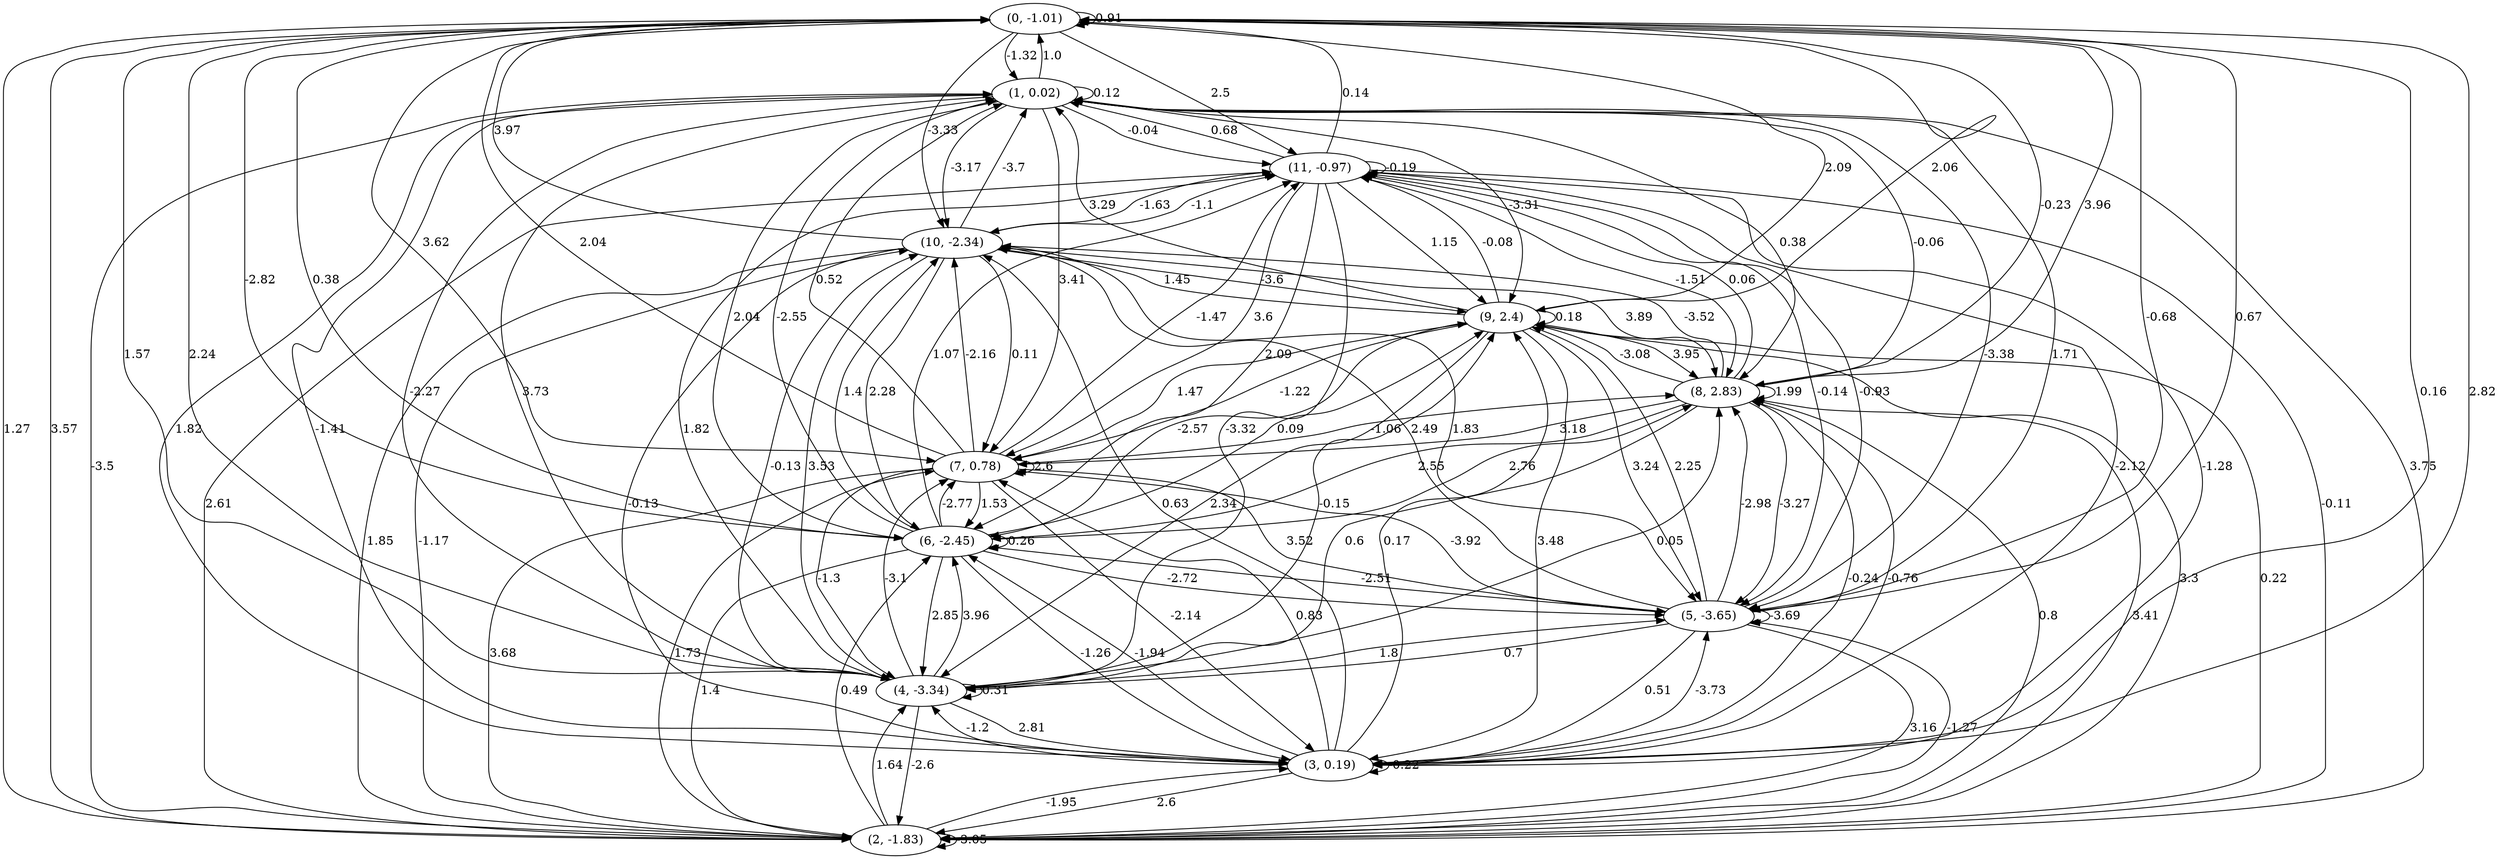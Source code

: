 digraph {
    0 [ label = "(0, -1.01)" ]
    1 [ label = "(1, 0.02)" ]
    2 [ label = "(2, -1.83)" ]
    3 [ label = "(3, 0.19)" ]
    4 [ label = "(4, -3.34)" ]
    5 [ label = "(5, -3.65)" ]
    6 [ label = "(6, -2.45)" ]
    7 [ label = "(7, 0.78)" ]
    8 [ label = "(8, 2.83)" ]
    9 [ label = "(9, 2.4)" ]
    10 [ label = "(10, -2.34)" ]
    11 [ label = "(11, -0.97)" ]
    0 -> 0 [ label = "0.91" ]
    1 -> 1 [ label = "0.12" ]
    2 -> 2 [ label = "-3.05" ]
    3 -> 3 [ label = "-0.22" ]
    4 -> 4 [ label = "0.31" ]
    5 -> 5 [ label = "-3.69" ]
    6 -> 6 [ label = "0.26" ]
    7 -> 7 [ label = "2.6" ]
    8 -> 8 [ label = "1.99" ]
    9 -> 9 [ label = "0.18" ]
    11 -> 11 [ label = "-0.19" ]
    1 -> 0 [ label = "1.0" ]
    2 -> 0 [ label = "3.57" ]
    3 -> 0 [ label = "2.82" ]
    4 -> 0 [ label = "2.24" ]
    5 -> 0 [ label = "0.67" ]
    6 -> 0 [ label = "0.38" ]
    7 -> 0 [ label = "2.04" ]
    8 -> 0 [ label = "3.96" ]
    9 -> 0 [ label = "2.06" ]
    10 -> 0 [ label = "3.97" ]
    11 -> 0 [ label = "0.14" ]
    0 -> 1 [ label = "-1.32" ]
    2 -> 1 [ label = "-3.5" ]
    3 -> 1 [ label = "-1.41" ]
    4 -> 1 [ label = "3.73" ]
    5 -> 1 [ label = "1.71" ]
    6 -> 1 [ label = "-2.55" ]
    7 -> 1 [ label = "0.52" ]
    8 -> 1 [ label = "-0.06" ]
    9 -> 1 [ label = "3.29" ]
    10 -> 1 [ label = "-3.7" ]
    11 -> 1 [ label = "0.68" ]
    0 -> 2 [ label = "1.27" ]
    1 -> 2 [ label = "3.75" ]
    3 -> 2 [ label = "2.6" ]
    4 -> 2 [ label = "-2.6" ]
    5 -> 2 [ label = "3.16" ]
    6 -> 2 [ label = "1.4" ]
    7 -> 2 [ label = "3.68" ]
    8 -> 2 [ label = "0.8" ]
    9 -> 2 [ label = "3.3" ]
    10 -> 2 [ label = "1.85" ]
    11 -> 2 [ label = "-0.11" ]
    0 -> 3 [ label = "0.16" ]
    1 -> 3 [ label = "1.82" ]
    2 -> 3 [ label = "-1.95" ]
    4 -> 3 [ label = "2.81" ]
    5 -> 3 [ label = "0.51" ]
    6 -> 3 [ label = "-1.26" ]
    7 -> 3 [ label = "-2.14" ]
    8 -> 3 [ label = "-0.24" ]
    9 -> 3 [ label = "3.48" ]
    10 -> 3 [ label = "-0.13" ]
    11 -> 3 [ label = "-1.28" ]
    0 -> 4 [ label = "1.57" ]
    1 -> 4 [ label = "-2.27" ]
    2 -> 4 [ label = "1.64" ]
    3 -> 4 [ label = "-1.2" ]
    5 -> 4 [ label = "0.7" ]
    6 -> 4 [ label = "2.85" ]
    7 -> 4 [ label = "-1.3" ]
    8 -> 4 [ label = "0.6" ]
    9 -> 4 [ label = "2.34" ]
    10 -> 4 [ label = "3.53" ]
    11 -> 4 [ label = "-3.32" ]
    0 -> 5 [ label = "-0.68" ]
    1 -> 5 [ label = "-3.38" ]
    2 -> 5 [ label = "-1.27" ]
    3 -> 5 [ label = "-3.73" ]
    4 -> 5 [ label = "1.8" ]
    6 -> 5 [ label = "-2.72" ]
    7 -> 5 [ label = "3.52" ]
    8 -> 5 [ label = "-3.27" ]
    9 -> 5 [ label = "3.24" ]
    10 -> 5 [ label = "1.83" ]
    11 -> 5 [ label = "-0.14" ]
    0 -> 6 [ label = "-2.82" ]
    1 -> 6 [ label = "2.04" ]
    2 -> 6 [ label = "0.49" ]
    3 -> 6 [ label = "-1.94" ]
    4 -> 6 [ label = "3.96" ]
    5 -> 6 [ label = "-2.51" ]
    7 -> 6 [ label = "1.53" ]
    8 -> 6 [ label = "2.55" ]
    9 -> 6 [ label = "-2.57" ]
    10 -> 6 [ label = "2.28" ]
    11 -> 6 [ label = "2.09" ]
    0 -> 7 [ label = "3.62" ]
    1 -> 7 [ label = "3.41" ]
    2 -> 7 [ label = "1.73" ]
    3 -> 7 [ label = "0.83" ]
    4 -> 7 [ label = "-3.1" ]
    5 -> 7 [ label = "-3.92" ]
    6 -> 7 [ label = "-2.77" ]
    8 -> 7 [ label = "3.18" ]
    9 -> 7 [ label = "-1.22" ]
    10 -> 7 [ label = "0.11" ]
    11 -> 7 [ label = "3.6" ]
    0 -> 8 [ label = "-0.23" ]
    1 -> 8 [ label = "0.38" ]
    2 -> 8 [ label = "3.41" ]
    3 -> 8 [ label = "-0.76" ]
    4 -> 8 [ label = "0.05" ]
    5 -> 8 [ label = "-2.98" ]
    6 -> 8 [ label = "2.76" ]
    7 -> 8 [ label = "-1.06" ]
    9 -> 8 [ label = "3.95" ]
    10 -> 8 [ label = "3.89" ]
    11 -> 8 [ label = "-1.51" ]
    0 -> 9 [ label = "2.09" ]
    1 -> 9 [ label = "-3.31" ]
    2 -> 9 [ label = "0.22" ]
    3 -> 9 [ label = "0.17" ]
    4 -> 9 [ label = "-0.15" ]
    5 -> 9 [ label = "2.25" ]
    6 -> 9 [ label = "0.09" ]
    7 -> 9 [ label = "1.47" ]
    8 -> 9 [ label = "-3.08" ]
    10 -> 9 [ label = "-3.6" ]
    11 -> 9 [ label = "1.15" ]
    0 -> 10 [ label = "-3.33" ]
    1 -> 10 [ label = "-3.17" ]
    2 -> 10 [ label = "-1.17" ]
    3 -> 10 [ label = "0.63" ]
    4 -> 10 [ label = "-0.13" ]
    5 -> 10 [ label = "2.49" ]
    6 -> 10 [ label = "1.4" ]
    7 -> 10 [ label = "-2.16" ]
    8 -> 10 [ label = "-3.52" ]
    9 -> 10 [ label = "1.45" ]
    11 -> 10 [ label = "-1.63" ]
    0 -> 11 [ label = "2.5" ]
    1 -> 11 [ label = "-0.04" ]
    2 -> 11 [ label = "2.61" ]
    3 -> 11 [ label = "-2.12" ]
    4 -> 11 [ label = "1.82" ]
    5 -> 11 [ label = "-0.93" ]
    6 -> 11 [ label = "1.07" ]
    7 -> 11 [ label = "-1.47" ]
    8 -> 11 [ label = "0.06" ]
    9 -> 11 [ label = "-0.08" ]
    10 -> 11 [ label = "-1.1" ]
}

